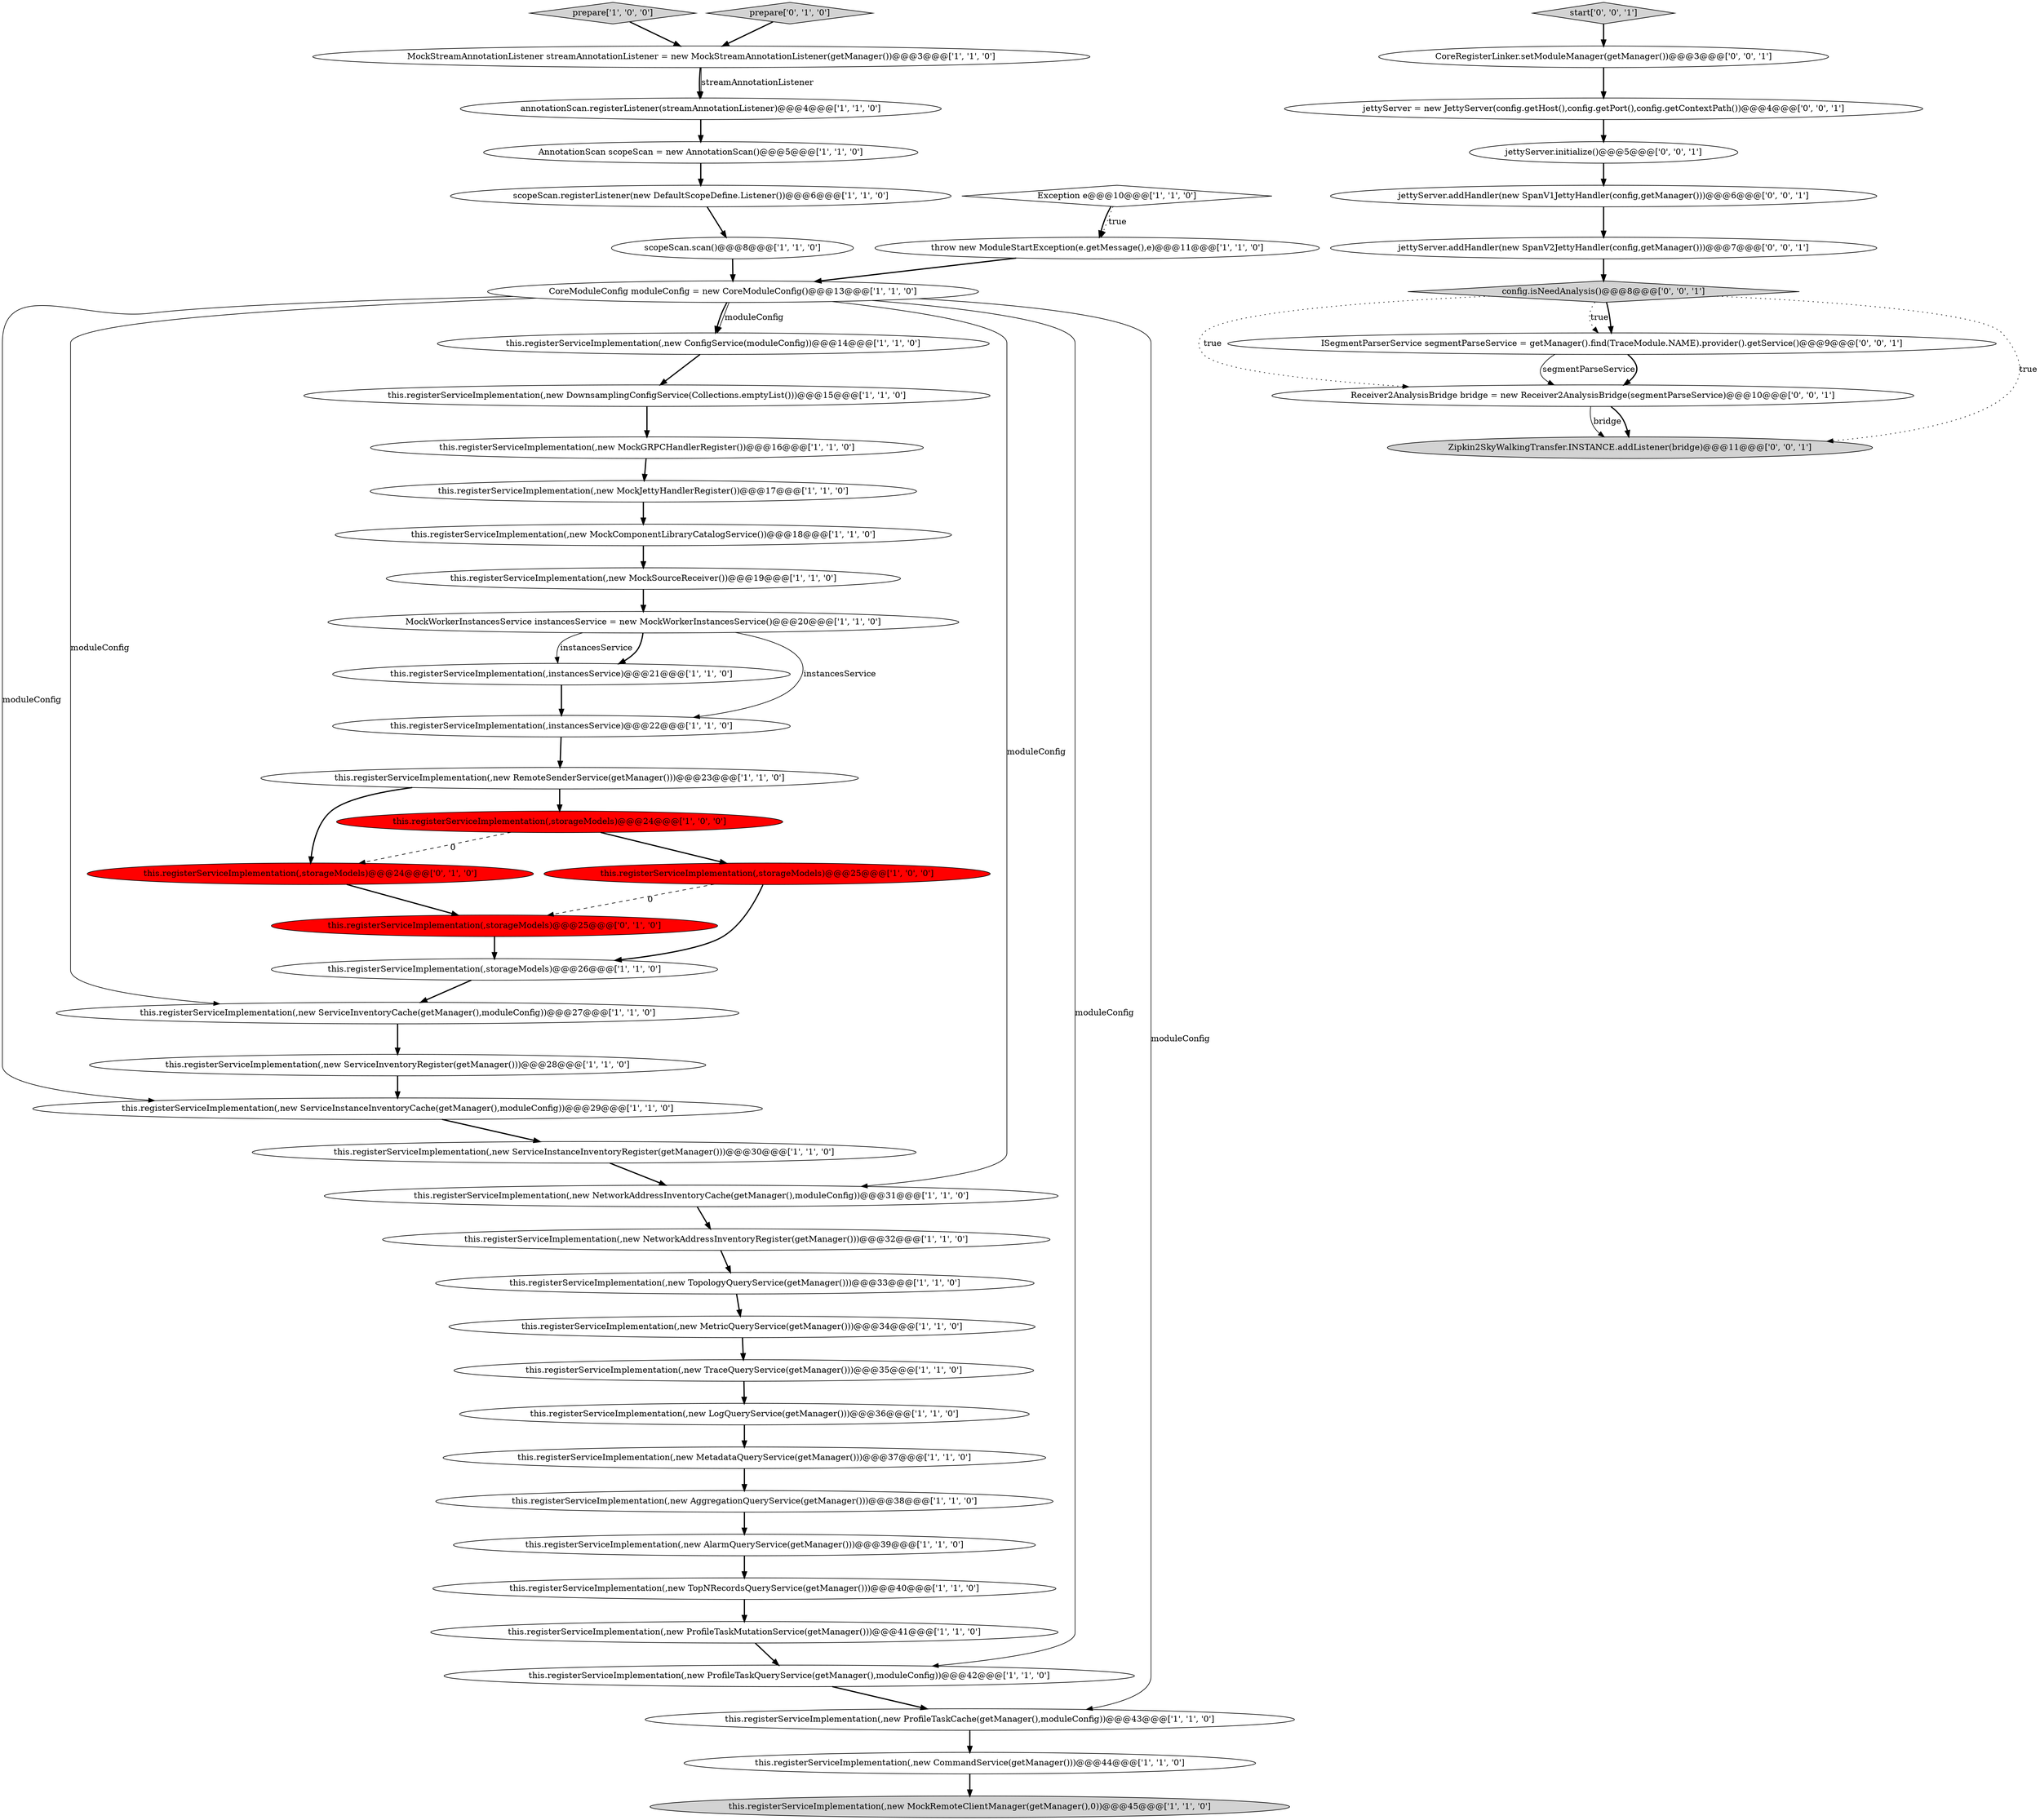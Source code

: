 digraph {
3 [style = filled, label = "this.registerServiceImplementation(,new MockGRPCHandlerRegister())@@@16@@@['1', '1', '0']", fillcolor = white, shape = ellipse image = "AAA0AAABBB1BBB"];
19 [style = filled, label = "AnnotationScan scopeScan = new AnnotationScan()@@@5@@@['1', '1', '0']", fillcolor = white, shape = ellipse image = "AAA0AAABBB1BBB"];
43 [style = filled, label = "this.registerServiceImplementation(,storageModels)@@@25@@@['0', '1', '0']", fillcolor = red, shape = ellipse image = "AAA1AAABBB2BBB"];
5 [style = filled, label = "this.registerServiceImplementation(,new ServiceInstanceInventoryCache(getManager(),moduleConfig))@@@29@@@['1', '1', '0']", fillcolor = white, shape = ellipse image = "AAA0AAABBB1BBB"];
45 [style = filled, label = "start['0', '0', '1']", fillcolor = lightgray, shape = diamond image = "AAA0AAABBB3BBB"];
15 [style = filled, label = "MockStreamAnnotationListener streamAnnotationListener = new MockStreamAnnotationListener(getManager())@@@3@@@['1', '1', '0']", fillcolor = white, shape = ellipse image = "AAA0AAABBB1BBB"];
48 [style = filled, label = "Receiver2AnalysisBridge bridge = new Receiver2AnalysisBridge(segmentParseService)@@@10@@@['0', '0', '1']", fillcolor = white, shape = ellipse image = "AAA0AAABBB3BBB"];
46 [style = filled, label = "ISegmentParserService segmentParseService = getManager().find(TraceModule.NAME).provider().getService()@@@9@@@['0', '0', '1']", fillcolor = white, shape = ellipse image = "AAA0AAABBB3BBB"];
28 [style = filled, label = "this.registerServiceImplementation(,instancesService)@@@21@@@['1', '1', '0']", fillcolor = white, shape = ellipse image = "AAA0AAABBB1BBB"];
42 [style = filled, label = "this.registerServiceImplementation(,storageModels)@@@24@@@['0', '1', '0']", fillcolor = red, shape = ellipse image = "AAA1AAABBB2BBB"];
0 [style = filled, label = "this.registerServiceImplementation(,storageModels)@@@25@@@['1', '0', '0']", fillcolor = red, shape = ellipse image = "AAA1AAABBB1BBB"];
8 [style = filled, label = "this.registerServiceImplementation(,new DownsamplingConfigService(Collections.emptyList()))@@@15@@@['1', '1', '0']", fillcolor = white, shape = ellipse image = "AAA0AAABBB1BBB"];
30 [style = filled, label = "scopeScan.registerListener(new DefaultScopeDefine.Listener())@@@6@@@['1', '1', '0']", fillcolor = white, shape = ellipse image = "AAA0AAABBB1BBB"];
47 [style = filled, label = "CoreRegisterLinker.setModuleManager(getManager())@@@3@@@['0', '0', '1']", fillcolor = white, shape = ellipse image = "AAA0AAABBB3BBB"];
14 [style = filled, label = "this.registerServiceImplementation(,storageModels)@@@26@@@['1', '1', '0']", fillcolor = white, shape = ellipse image = "AAA0AAABBB1BBB"];
2 [style = filled, label = "this.registerServiceImplementation(,new MetricQueryService(getManager()))@@@34@@@['1', '1', '0']", fillcolor = white, shape = ellipse image = "AAA0AAABBB1BBB"];
12 [style = filled, label = "this.registerServiceImplementation(,new ConfigService(moduleConfig))@@@14@@@['1', '1', '0']", fillcolor = white, shape = ellipse image = "AAA0AAABBB1BBB"];
13 [style = filled, label = "this.registerServiceImplementation(,new AlarmQueryService(getManager()))@@@39@@@['1', '1', '0']", fillcolor = white, shape = ellipse image = "AAA0AAABBB1BBB"];
32 [style = filled, label = "this.registerServiceImplementation(,new ProfileTaskQueryService(getManager(),moduleConfig))@@@42@@@['1', '1', '0']", fillcolor = white, shape = ellipse image = "AAA0AAABBB1BBB"];
17 [style = filled, label = "scopeScan.scan()@@@8@@@['1', '1', '0']", fillcolor = white, shape = ellipse image = "AAA0AAABBB1BBB"];
40 [style = filled, label = "prepare['1', '0', '0']", fillcolor = lightgray, shape = diamond image = "AAA0AAABBB1BBB"];
36 [style = filled, label = "this.registerServiceImplementation(,new RemoteSenderService(getManager()))@@@23@@@['1', '1', '0']", fillcolor = white, shape = ellipse image = "AAA0AAABBB1BBB"];
50 [style = filled, label = "jettyServer.addHandler(new SpanV2JettyHandler(config,getManager()))@@@7@@@['0', '0', '1']", fillcolor = white, shape = ellipse image = "AAA0AAABBB3BBB"];
53 [style = filled, label = "jettyServer.addHandler(new SpanV1JettyHandler(config,getManager()))@@@6@@@['0', '0', '1']", fillcolor = white, shape = ellipse image = "AAA0AAABBB3BBB"];
4 [style = filled, label = "this.registerServiceImplementation(,new ProfileTaskMutationService(getManager()))@@@41@@@['1', '1', '0']", fillcolor = white, shape = ellipse image = "AAA0AAABBB1BBB"];
22 [style = filled, label = "MockWorkerInstancesService instancesService = new MockWorkerInstancesService()@@@20@@@['1', '1', '0']", fillcolor = white, shape = ellipse image = "AAA0AAABBB1BBB"];
23 [style = filled, label = "this.registerServiceImplementation(,new MockJettyHandlerRegister())@@@17@@@['1', '1', '0']", fillcolor = white, shape = ellipse image = "AAA0AAABBB1BBB"];
33 [style = filled, label = "this.registerServiceImplementation(,new MockRemoteClientManager(getManager(),0))@@@45@@@['1', '1', '0']", fillcolor = lightgray, shape = ellipse image = "AAA0AAABBB1BBB"];
10 [style = filled, label = "this.registerServiceImplementation(,new MetadataQueryService(getManager()))@@@37@@@['1', '1', '0']", fillcolor = white, shape = ellipse image = "AAA0AAABBB1BBB"];
29 [style = filled, label = "this.registerServiceImplementation(,instancesService)@@@22@@@['1', '1', '0']", fillcolor = white, shape = ellipse image = "AAA0AAABBB1BBB"];
38 [style = filled, label = "this.registerServiceImplementation(,new ServiceInventoryRegister(getManager()))@@@28@@@['1', '1', '0']", fillcolor = white, shape = ellipse image = "AAA0AAABBB1BBB"];
9 [style = filled, label = "this.registerServiceImplementation(,new ServiceInstanceInventoryRegister(getManager()))@@@30@@@['1', '1', '0']", fillcolor = white, shape = ellipse image = "AAA0AAABBB1BBB"];
49 [style = filled, label = "jettyServer = new JettyServer(config.getHost(),config.getPort(),config.getContextPath())@@@4@@@['0', '0', '1']", fillcolor = white, shape = ellipse image = "AAA0AAABBB3BBB"];
35 [style = filled, label = "this.registerServiceImplementation(,new NetworkAddressInventoryRegister(getManager()))@@@32@@@['1', '1', '0']", fillcolor = white, shape = ellipse image = "AAA0AAABBB1BBB"];
6 [style = filled, label = "this.registerServiceImplementation(,new MockSourceReceiver())@@@19@@@['1', '1', '0']", fillcolor = white, shape = ellipse image = "AAA0AAABBB1BBB"];
25 [style = filled, label = "this.registerServiceImplementation(,new MockComponentLibraryCatalogService())@@@18@@@['1', '1', '0']", fillcolor = white, shape = ellipse image = "AAA0AAABBB1BBB"];
44 [style = filled, label = "config.isNeedAnalysis()@@@8@@@['0', '0', '1']", fillcolor = lightgray, shape = diamond image = "AAA0AAABBB3BBB"];
20 [style = filled, label = "this.registerServiceImplementation(,storageModels)@@@24@@@['1', '0', '0']", fillcolor = red, shape = ellipse image = "AAA1AAABBB1BBB"];
1 [style = filled, label = "this.registerServiceImplementation(,new ServiceInventoryCache(getManager(),moduleConfig))@@@27@@@['1', '1', '0']", fillcolor = white, shape = ellipse image = "AAA0AAABBB1BBB"];
7 [style = filled, label = "this.registerServiceImplementation(,new LogQueryService(getManager()))@@@36@@@['1', '1', '0']", fillcolor = white, shape = ellipse image = "AAA0AAABBB1BBB"];
39 [style = filled, label = "this.registerServiceImplementation(,new AggregationQueryService(getManager()))@@@38@@@['1', '1', '0']", fillcolor = white, shape = ellipse image = "AAA0AAABBB1BBB"];
27 [style = filled, label = "this.registerServiceImplementation(,new ProfileTaskCache(getManager(),moduleConfig))@@@43@@@['1', '1', '0']", fillcolor = white, shape = ellipse image = "AAA0AAABBB1BBB"];
24 [style = filled, label = "this.registerServiceImplementation(,new NetworkAddressInventoryCache(getManager(),moduleConfig))@@@31@@@['1', '1', '0']", fillcolor = white, shape = ellipse image = "AAA0AAABBB1BBB"];
41 [style = filled, label = "prepare['0', '1', '0']", fillcolor = lightgray, shape = diamond image = "AAA0AAABBB2BBB"];
52 [style = filled, label = "Zipkin2SkyWalkingTransfer.INSTANCE.addListener(bridge)@@@11@@@['0', '0', '1']", fillcolor = lightgray, shape = ellipse image = "AAA0AAABBB3BBB"];
16 [style = filled, label = "annotationScan.registerListener(streamAnnotationListener)@@@4@@@['1', '1', '0']", fillcolor = white, shape = ellipse image = "AAA0AAABBB1BBB"];
34 [style = filled, label = "this.registerServiceImplementation(,new TopologyQueryService(getManager()))@@@33@@@['1', '1', '0']", fillcolor = white, shape = ellipse image = "AAA0AAABBB1BBB"];
11 [style = filled, label = "this.registerServiceImplementation(,new TraceQueryService(getManager()))@@@35@@@['1', '1', '0']", fillcolor = white, shape = ellipse image = "AAA0AAABBB1BBB"];
26 [style = filled, label = "this.registerServiceImplementation(,new CommandService(getManager()))@@@44@@@['1', '1', '0']", fillcolor = white, shape = ellipse image = "AAA0AAABBB1BBB"];
31 [style = filled, label = "this.registerServiceImplementation(,new TopNRecordsQueryService(getManager()))@@@40@@@['1', '1', '0']", fillcolor = white, shape = ellipse image = "AAA0AAABBB1BBB"];
51 [style = filled, label = "jettyServer.initialize()@@@5@@@['0', '0', '1']", fillcolor = white, shape = ellipse image = "AAA0AAABBB3BBB"];
21 [style = filled, label = "CoreModuleConfig moduleConfig = new CoreModuleConfig()@@@13@@@['1', '1', '0']", fillcolor = white, shape = ellipse image = "AAA0AAABBB1BBB"];
37 [style = filled, label = "throw new ModuleStartException(e.getMessage(),e)@@@11@@@['1', '1', '0']", fillcolor = white, shape = ellipse image = "AAA0AAABBB1BBB"];
18 [style = filled, label = "Exception e@@@10@@@['1', '1', '0']", fillcolor = white, shape = diamond image = "AAA0AAABBB1BBB"];
18->37 [style = bold, label=""];
29->36 [style = bold, label=""];
28->29 [style = bold, label=""];
38->5 [style = bold, label=""];
44->48 [style = dotted, label="true"];
23->25 [style = bold, label=""];
4->32 [style = bold, label=""];
30->17 [style = bold, label=""];
42->43 [style = bold, label=""];
41->15 [style = bold, label=""];
5->9 [style = bold, label=""];
46->48 [style = solid, label="segmentParseService"];
48->52 [style = solid, label="bridge"];
6->22 [style = bold, label=""];
24->35 [style = bold, label=""];
7->10 [style = bold, label=""];
39->13 [style = bold, label=""];
44->46 [style = dotted, label="true"];
50->44 [style = bold, label=""];
21->32 [style = solid, label="moduleConfig"];
8->3 [style = bold, label=""];
20->0 [style = bold, label=""];
37->21 [style = bold, label=""];
44->52 [style = dotted, label="true"];
21->12 [style = solid, label="moduleConfig"];
40->15 [style = bold, label=""];
22->29 [style = solid, label="instancesService"];
31->4 [style = bold, label=""];
32->27 [style = bold, label=""];
49->51 [style = bold, label=""];
22->28 [style = bold, label=""];
51->53 [style = bold, label=""];
21->24 [style = solid, label="moduleConfig"];
0->43 [style = dashed, label="0"];
16->19 [style = bold, label=""];
15->16 [style = bold, label=""];
25->6 [style = bold, label=""];
46->48 [style = bold, label=""];
36->20 [style = bold, label=""];
18->37 [style = dotted, label="true"];
14->1 [style = bold, label=""];
21->12 [style = bold, label=""];
47->49 [style = bold, label=""];
53->50 [style = bold, label=""];
44->46 [style = bold, label=""];
48->52 [style = bold, label=""];
3->23 [style = bold, label=""];
0->14 [style = bold, label=""];
27->26 [style = bold, label=""];
20->42 [style = dashed, label="0"];
10->39 [style = bold, label=""];
34->2 [style = bold, label=""];
43->14 [style = bold, label=""];
12->8 [style = bold, label=""];
22->28 [style = solid, label="instancesService"];
21->5 [style = solid, label="moduleConfig"];
45->47 [style = bold, label=""];
21->1 [style = solid, label="moduleConfig"];
21->27 [style = solid, label="moduleConfig"];
13->31 [style = bold, label=""];
35->34 [style = bold, label=""];
26->33 [style = bold, label=""];
17->21 [style = bold, label=""];
9->24 [style = bold, label=""];
2->11 [style = bold, label=""];
11->7 [style = bold, label=""];
36->42 [style = bold, label=""];
1->38 [style = bold, label=""];
15->16 [style = solid, label="streamAnnotationListener"];
19->30 [style = bold, label=""];
}
